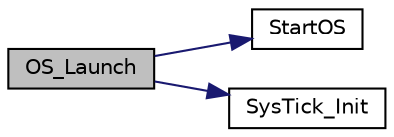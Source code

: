 digraph "OS_Launch"
{
 // LATEX_PDF_SIZE
  edge [fontname="Helvetica",fontsize="10",labelfontname="Helvetica",labelfontsize="10"];
  node [fontname="Helvetica",fontsize="10",shape=record];
  rankdir="LR";
  Node1 [label="OS_Launch",height=0.2,width=0.4,color="black", fillcolor="grey75", style="filled", fontcolor="black",tooltip="This function starts the scheduler and enables interrupts."];
  Node1 -> Node2 [color="midnightblue",fontsize="10",style="solid",fontname="Helvetica"];
  Node2 [label="StartOS",height=0.2,width=0.4,color="black", fillcolor="white", style="filled",URL="$_o_s_8c.html#a58e71de216f017b56e969befbba3a046",tooltip=" "];
  Node1 -> Node3 [color="midnightblue",fontsize="10",style="solid",fontname="Helvetica"];
  Node3 [label="SysTick_Init",height=0.2,width=0.4,color="black", fillcolor="white", style="filled",URL="$_timer_8c.html#afc1771f901416eb77d0c6acf4052ef4a",tooltip=" "];
}

